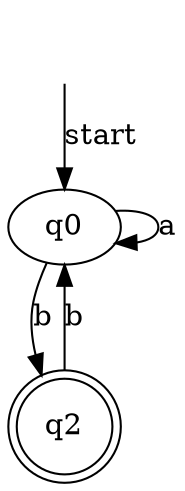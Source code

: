 digraph dfa {
    "" [shape=none]
    q2 [shape=doublecircle]

    "" -> q0 [label=start]

    q0 -> q0 [label=a]
    q0 -> q2 [label=b]
    q2 -> q0 [label=b]
}

